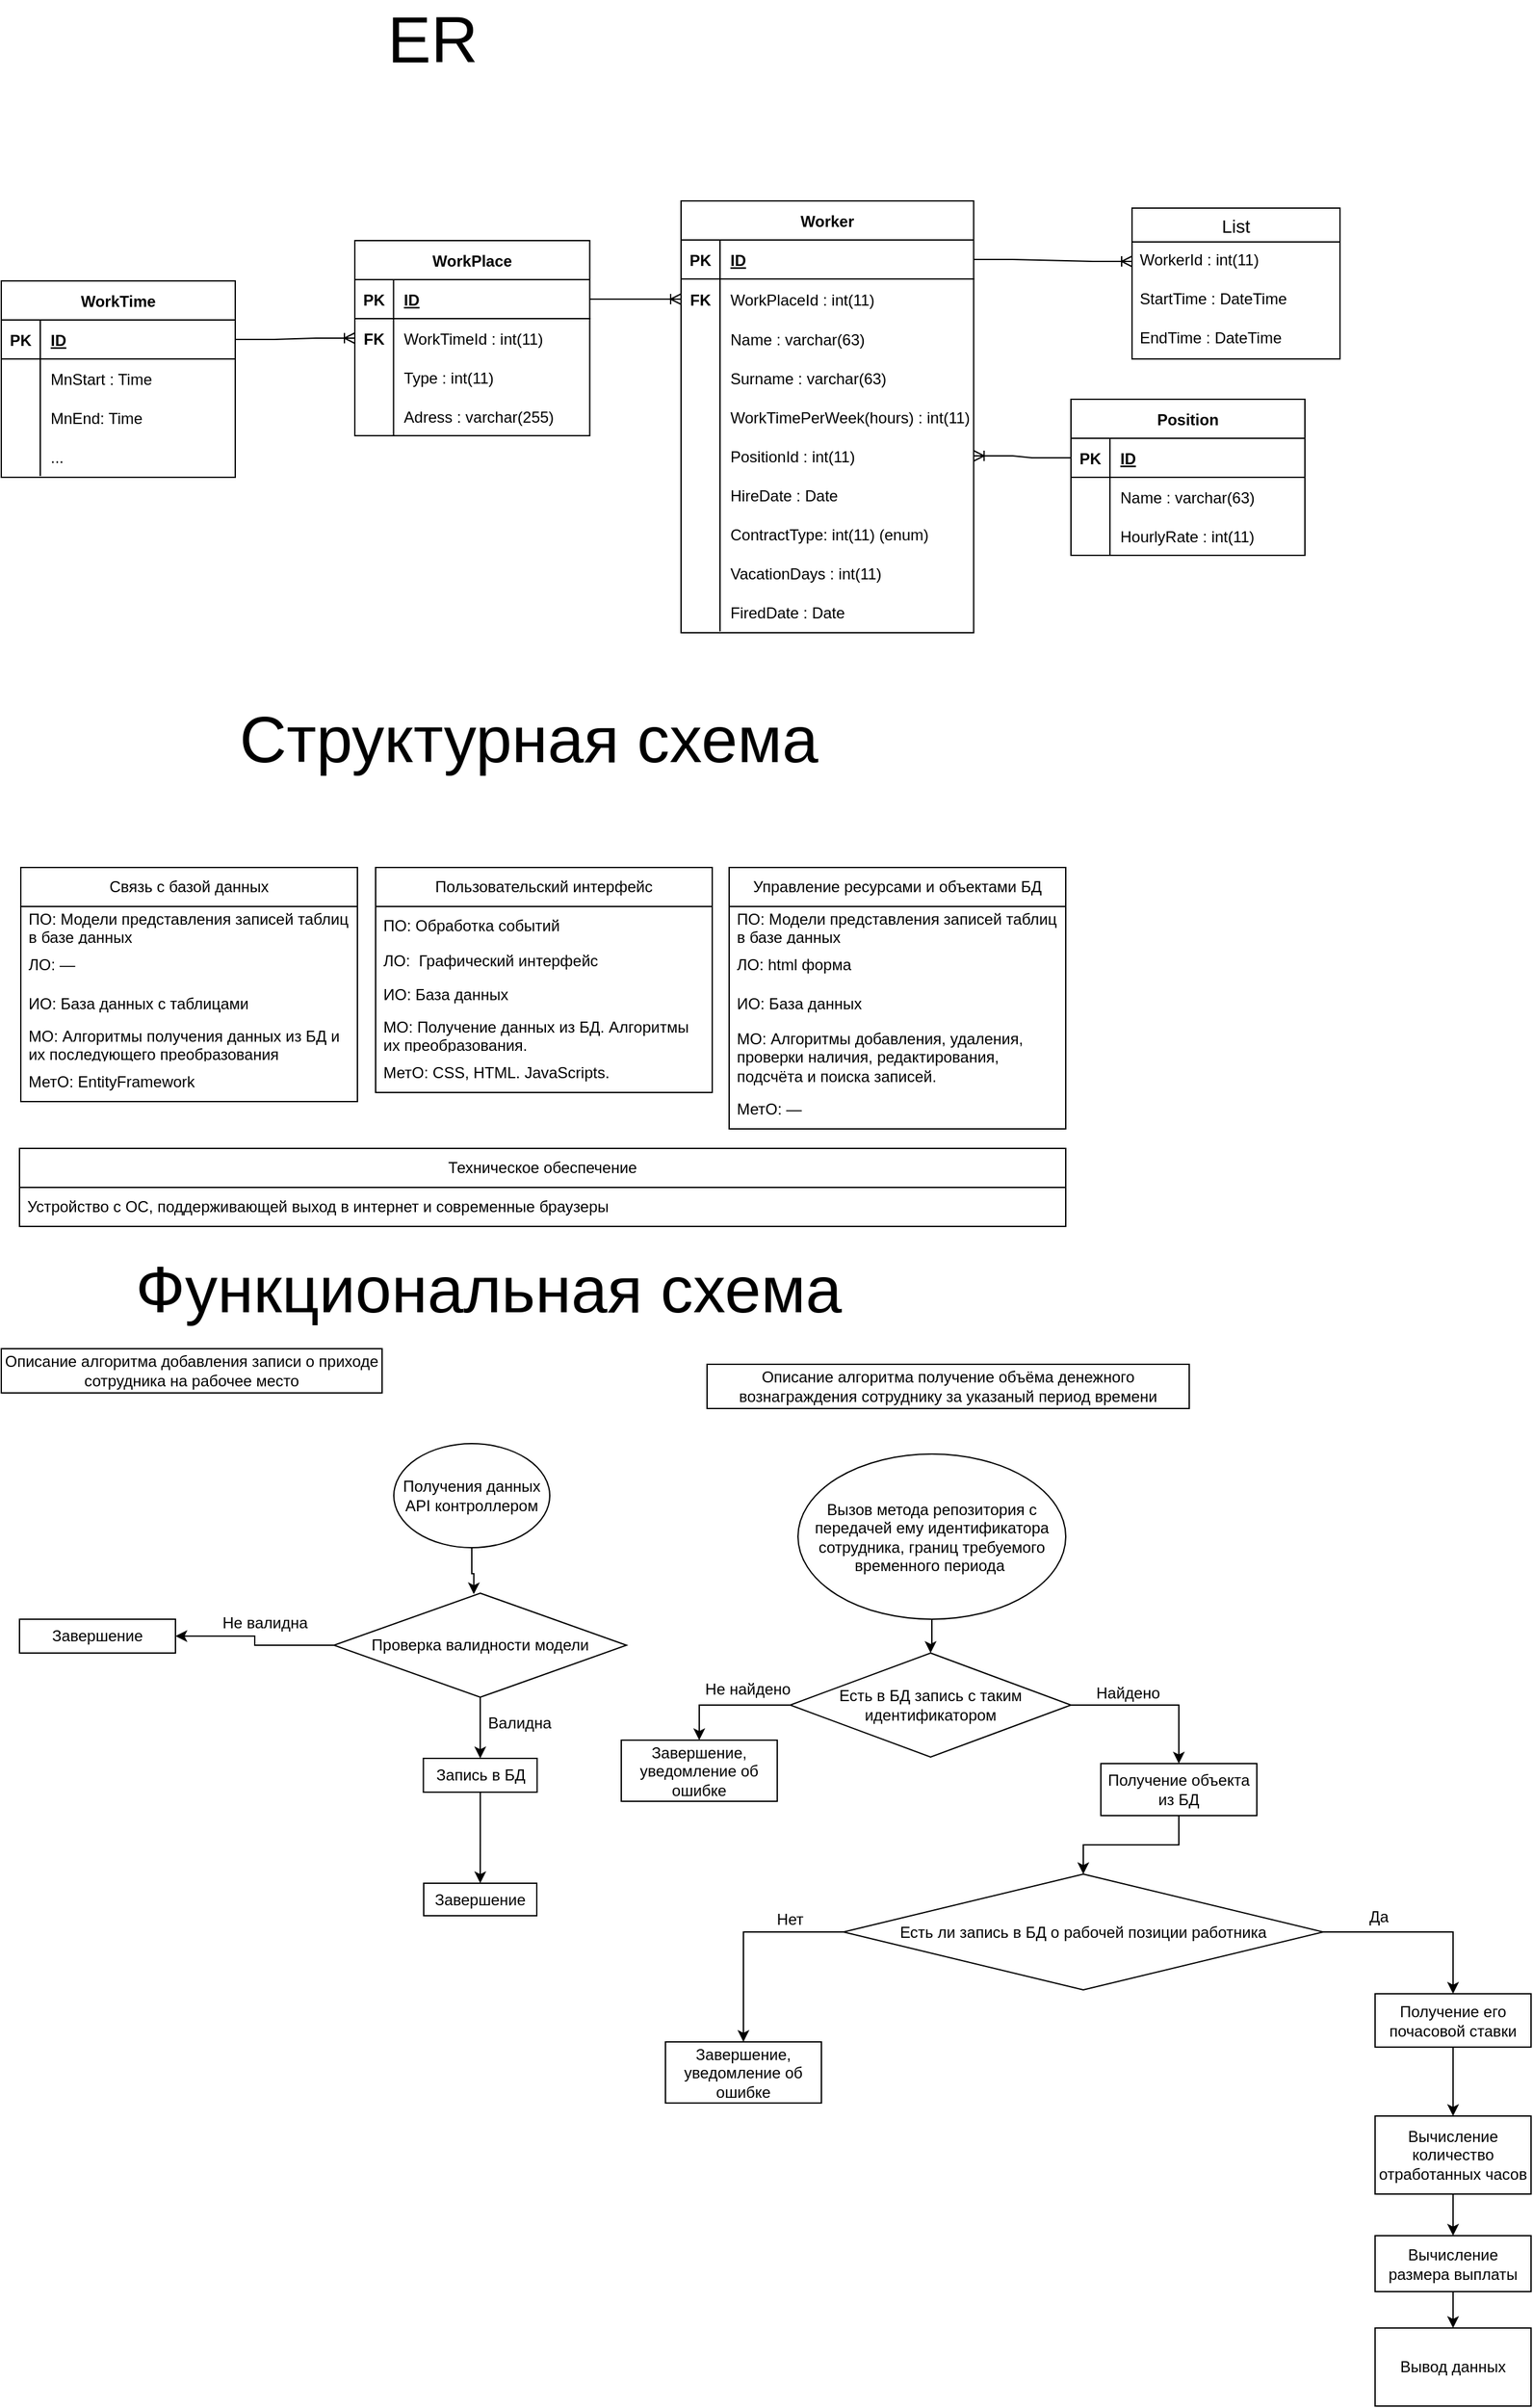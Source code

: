 <mxfile version="20.6.0" type="github">
  <diagram id="sMmAQYCs5EyKu3Fh2t2H" name="Page-1">
    <mxGraphModel dx="5209" dy="1915" grid="0" gridSize="10" guides="1" tooltips="1" connect="1" arrows="1" fold="1" page="1" pageScale="1" pageWidth="827" pageHeight="1169" math="0" shadow="0">
      <root>
        <mxCell id="0" />
        <mxCell id="1" parent="0" />
        <mxCell id="rYv1pdvPTBTZVdlMx-2p-1" value="WorkPlace" style="shape=table;startSize=30;container=1;collapsible=1;childLayout=tableLayout;fixedRows=1;rowLines=0;fontStyle=1;align=center;resizeLast=1;" parent="1" vertex="1">
          <mxGeometry x="-1333" y="242" width="180.75" height="150" as="geometry" />
        </mxCell>
        <mxCell id="rYv1pdvPTBTZVdlMx-2p-2" value="" style="shape=tableRow;horizontal=0;startSize=0;swimlaneHead=0;swimlaneBody=0;fillColor=none;collapsible=0;dropTarget=0;points=[[0,0.5],[1,0.5]];portConstraint=eastwest;top=0;left=0;right=0;bottom=1;" parent="rYv1pdvPTBTZVdlMx-2p-1" vertex="1">
          <mxGeometry y="30" width="180.75" height="30" as="geometry" />
        </mxCell>
        <mxCell id="rYv1pdvPTBTZVdlMx-2p-3" value="PK" style="shape=partialRectangle;connectable=0;fillColor=none;top=0;left=0;bottom=0;right=0;fontStyle=1;overflow=hidden;" parent="rYv1pdvPTBTZVdlMx-2p-2" vertex="1">
          <mxGeometry width="29.793" height="30" as="geometry">
            <mxRectangle width="29.793" height="30" as="alternateBounds" />
          </mxGeometry>
        </mxCell>
        <mxCell id="rYv1pdvPTBTZVdlMx-2p-4" value="ID" style="shape=partialRectangle;connectable=0;fillColor=none;top=0;left=0;bottom=0;right=0;align=left;spacingLeft=6;fontStyle=5;overflow=hidden;" parent="rYv1pdvPTBTZVdlMx-2p-2" vertex="1">
          <mxGeometry x="29.793" width="150.957" height="30" as="geometry">
            <mxRectangle width="150.957" height="30" as="alternateBounds" />
          </mxGeometry>
        </mxCell>
        <mxCell id="rYv1pdvPTBTZVdlMx-2p-8" value="" style="shape=tableRow;horizontal=0;startSize=0;swimlaneHead=0;swimlaneBody=0;fillColor=none;collapsible=0;dropTarget=0;points=[[0,0.5],[1,0.5]];portConstraint=eastwest;top=0;left=0;right=0;bottom=0;" parent="rYv1pdvPTBTZVdlMx-2p-1" vertex="1">
          <mxGeometry y="60" width="180.75" height="30" as="geometry" />
        </mxCell>
        <mxCell id="rYv1pdvPTBTZVdlMx-2p-9" value="FK" style="shape=partialRectangle;connectable=0;fillColor=none;top=0;left=0;bottom=0;right=0;editable=1;overflow=hidden;fontStyle=1" parent="rYv1pdvPTBTZVdlMx-2p-8" vertex="1">
          <mxGeometry width="29.793" height="30" as="geometry">
            <mxRectangle width="29.793" height="30" as="alternateBounds" />
          </mxGeometry>
        </mxCell>
        <mxCell id="rYv1pdvPTBTZVdlMx-2p-10" value="WorkTimeId : int(11)" style="shape=partialRectangle;connectable=0;fillColor=none;top=0;left=0;bottom=0;right=0;align=left;spacingLeft=6;overflow=hidden;" parent="rYv1pdvPTBTZVdlMx-2p-8" vertex="1">
          <mxGeometry x="29.793" width="150.957" height="30" as="geometry">
            <mxRectangle width="150.957" height="30" as="alternateBounds" />
          </mxGeometry>
        </mxCell>
        <mxCell id="rYv1pdvPTBTZVdlMx-2p-106" value="" style="shape=tableRow;horizontal=0;startSize=0;swimlaneHead=0;swimlaneBody=0;fillColor=none;collapsible=0;dropTarget=0;points=[[0,0.5],[1,0.5]];portConstraint=eastwest;top=0;left=0;right=0;bottom=0;" parent="rYv1pdvPTBTZVdlMx-2p-1" vertex="1">
          <mxGeometry y="90" width="180.75" height="30" as="geometry" />
        </mxCell>
        <mxCell id="rYv1pdvPTBTZVdlMx-2p-107" value="" style="shape=partialRectangle;connectable=0;fillColor=none;top=0;left=0;bottom=0;right=0;editable=1;overflow=hidden;" parent="rYv1pdvPTBTZVdlMx-2p-106" vertex="1">
          <mxGeometry width="29.793" height="30" as="geometry">
            <mxRectangle width="29.793" height="30" as="alternateBounds" />
          </mxGeometry>
        </mxCell>
        <mxCell id="rYv1pdvPTBTZVdlMx-2p-108" value="Type : int(11)" style="shape=partialRectangle;connectable=0;fillColor=none;top=0;left=0;bottom=0;right=0;align=left;spacingLeft=6;overflow=hidden;" parent="rYv1pdvPTBTZVdlMx-2p-106" vertex="1">
          <mxGeometry x="29.793" width="150.957" height="30" as="geometry">
            <mxRectangle width="150.957" height="30" as="alternateBounds" />
          </mxGeometry>
        </mxCell>
        <mxCell id="rYv1pdvPTBTZVdlMx-2p-129" value="" style="shape=tableRow;horizontal=0;startSize=0;swimlaneHead=0;swimlaneBody=0;fillColor=none;collapsible=0;dropTarget=0;points=[[0,0.5],[1,0.5]];portConstraint=eastwest;top=0;left=0;right=0;bottom=0;" parent="rYv1pdvPTBTZVdlMx-2p-1" vertex="1">
          <mxGeometry y="120" width="180.75" height="30" as="geometry" />
        </mxCell>
        <mxCell id="rYv1pdvPTBTZVdlMx-2p-130" value="" style="shape=partialRectangle;connectable=0;fillColor=none;top=0;left=0;bottom=0;right=0;editable=1;overflow=hidden;" parent="rYv1pdvPTBTZVdlMx-2p-129" vertex="1">
          <mxGeometry width="29.793" height="30" as="geometry">
            <mxRectangle width="29.793" height="30" as="alternateBounds" />
          </mxGeometry>
        </mxCell>
        <mxCell id="rYv1pdvPTBTZVdlMx-2p-131" value="Adress : varchar(255)" style="shape=partialRectangle;connectable=0;fillColor=none;top=0;left=0;bottom=0;right=0;align=left;spacingLeft=6;overflow=hidden;" parent="rYv1pdvPTBTZVdlMx-2p-129" vertex="1">
          <mxGeometry x="29.793" width="150.957" height="30" as="geometry">
            <mxRectangle width="150.957" height="30" as="alternateBounds" />
          </mxGeometry>
        </mxCell>
        <mxCell id="rYv1pdvPTBTZVdlMx-2p-14" value="Worker" style="shape=table;startSize=30;container=1;collapsible=1;childLayout=tableLayout;fixedRows=1;rowLines=0;fontStyle=1;align=center;resizeLast=1;" parent="1" vertex="1">
          <mxGeometry x="-1082" y="211.5" width="225.17" height="332" as="geometry">
            <mxRectangle x="-540" y="203.5" width="68" height="30" as="alternateBounds" />
          </mxGeometry>
        </mxCell>
        <mxCell id="rYv1pdvPTBTZVdlMx-2p-15" value="" style="shape=tableRow;horizontal=0;startSize=0;swimlaneHead=0;swimlaneBody=0;fillColor=none;collapsible=0;dropTarget=0;points=[[0,0.5],[1,0.5]];portConstraint=eastwest;top=0;left=0;right=0;bottom=1;" parent="rYv1pdvPTBTZVdlMx-2p-14" vertex="1">
          <mxGeometry y="30" width="225.17" height="30" as="geometry" />
        </mxCell>
        <mxCell id="rYv1pdvPTBTZVdlMx-2p-16" value="PK" style="shape=partialRectangle;connectable=0;fillColor=none;top=0;left=0;bottom=0;right=0;fontStyle=1;overflow=hidden;" parent="rYv1pdvPTBTZVdlMx-2p-15" vertex="1">
          <mxGeometry width="30.0" height="30" as="geometry">
            <mxRectangle width="30.0" height="30" as="alternateBounds" />
          </mxGeometry>
        </mxCell>
        <mxCell id="rYv1pdvPTBTZVdlMx-2p-17" value="ID" style="shape=partialRectangle;connectable=0;fillColor=none;top=0;left=0;bottom=0;right=0;align=left;spacingLeft=6;fontStyle=5;overflow=hidden;" parent="rYv1pdvPTBTZVdlMx-2p-15" vertex="1">
          <mxGeometry x="30.0" width="195.17" height="30" as="geometry">
            <mxRectangle width="195.17" height="30" as="alternateBounds" />
          </mxGeometry>
        </mxCell>
        <mxCell id="rYv1pdvPTBTZVdlMx-2p-18" value="" style="shape=tableRow;horizontal=0;startSize=0;swimlaneHead=0;swimlaneBody=0;fillColor=none;collapsible=0;dropTarget=0;points=[[0,0.5],[1,0.5]];portConstraint=eastwest;top=0;left=0;right=0;bottom=0;" parent="rYv1pdvPTBTZVdlMx-2p-14" vertex="1">
          <mxGeometry y="60" width="225.17" height="31" as="geometry" />
        </mxCell>
        <mxCell id="rYv1pdvPTBTZVdlMx-2p-19" value="FK" style="shape=partialRectangle;connectable=0;fillColor=none;top=0;left=0;bottom=0;right=0;editable=1;overflow=hidden;fontStyle=1" parent="rYv1pdvPTBTZVdlMx-2p-18" vertex="1">
          <mxGeometry width="30.0" height="31" as="geometry">
            <mxRectangle width="30.0" height="31" as="alternateBounds" />
          </mxGeometry>
        </mxCell>
        <mxCell id="rYv1pdvPTBTZVdlMx-2p-20" value="WorkPlaceId : int(11)" style="shape=partialRectangle;connectable=0;fillColor=none;top=0;left=0;bottom=0;right=0;align=left;spacingLeft=6;overflow=hidden;" parent="rYv1pdvPTBTZVdlMx-2p-18" vertex="1">
          <mxGeometry x="30.0" width="195.17" height="31" as="geometry">
            <mxRectangle width="195.17" height="31" as="alternateBounds" />
          </mxGeometry>
        </mxCell>
        <mxCell id="rYv1pdvPTBTZVdlMx-2p-21" value="" style="shape=tableRow;horizontal=0;startSize=0;swimlaneHead=0;swimlaneBody=0;fillColor=none;collapsible=0;dropTarget=0;points=[[0,0.5],[1,0.5]];portConstraint=eastwest;top=0;left=0;right=0;bottom=0;" parent="rYv1pdvPTBTZVdlMx-2p-14" vertex="1">
          <mxGeometry y="91" width="225.17" height="30" as="geometry" />
        </mxCell>
        <mxCell id="rYv1pdvPTBTZVdlMx-2p-22" value="" style="shape=partialRectangle;connectable=0;fillColor=none;top=0;left=0;bottom=0;right=0;editable=1;overflow=hidden;" parent="rYv1pdvPTBTZVdlMx-2p-21" vertex="1">
          <mxGeometry width="30.0" height="30" as="geometry">
            <mxRectangle width="30.0" height="30" as="alternateBounds" />
          </mxGeometry>
        </mxCell>
        <mxCell id="rYv1pdvPTBTZVdlMx-2p-23" value="Name : varchar(63)" style="shape=partialRectangle;connectable=0;fillColor=none;top=0;left=0;bottom=0;right=0;align=left;spacingLeft=6;overflow=hidden;" parent="rYv1pdvPTBTZVdlMx-2p-21" vertex="1">
          <mxGeometry x="30.0" width="195.17" height="30" as="geometry">
            <mxRectangle width="195.17" height="30" as="alternateBounds" />
          </mxGeometry>
        </mxCell>
        <mxCell id="rYv1pdvPTBTZVdlMx-2p-24" value="" style="shape=tableRow;horizontal=0;startSize=0;swimlaneHead=0;swimlaneBody=0;fillColor=none;collapsible=0;dropTarget=0;points=[[0,0.5],[1,0.5]];portConstraint=eastwest;top=0;left=0;right=0;bottom=0;" parent="rYv1pdvPTBTZVdlMx-2p-14" vertex="1">
          <mxGeometry y="121" width="225.17" height="30" as="geometry" />
        </mxCell>
        <mxCell id="rYv1pdvPTBTZVdlMx-2p-25" value="" style="shape=partialRectangle;connectable=0;fillColor=none;top=0;left=0;bottom=0;right=0;editable=1;overflow=hidden;" parent="rYv1pdvPTBTZVdlMx-2p-24" vertex="1">
          <mxGeometry width="30.0" height="30" as="geometry">
            <mxRectangle width="30.0" height="30" as="alternateBounds" />
          </mxGeometry>
        </mxCell>
        <mxCell id="rYv1pdvPTBTZVdlMx-2p-26" value="Surname : varchar(63)" style="shape=partialRectangle;connectable=0;fillColor=none;top=0;left=0;bottom=0;right=0;align=left;spacingLeft=6;overflow=hidden;" parent="rYv1pdvPTBTZVdlMx-2p-24" vertex="1">
          <mxGeometry x="30.0" width="195.17" height="30" as="geometry">
            <mxRectangle width="195.17" height="30" as="alternateBounds" />
          </mxGeometry>
        </mxCell>
        <mxCell id="rYv1pdvPTBTZVdlMx-2p-30" value="" style="shape=tableRow;horizontal=0;startSize=0;swimlaneHead=0;swimlaneBody=0;fillColor=none;collapsible=0;dropTarget=0;points=[[0,0.5],[1,0.5]];portConstraint=eastwest;top=0;left=0;right=0;bottom=0;" parent="rYv1pdvPTBTZVdlMx-2p-14" vertex="1">
          <mxGeometry y="151" width="225.17" height="30" as="geometry" />
        </mxCell>
        <mxCell id="rYv1pdvPTBTZVdlMx-2p-31" value="" style="shape=partialRectangle;connectable=0;fillColor=none;top=0;left=0;bottom=0;right=0;editable=1;overflow=hidden;" parent="rYv1pdvPTBTZVdlMx-2p-30" vertex="1">
          <mxGeometry width="30.0" height="30" as="geometry">
            <mxRectangle width="30.0" height="30" as="alternateBounds" />
          </mxGeometry>
        </mxCell>
        <mxCell id="rYv1pdvPTBTZVdlMx-2p-32" value="WorkTimePerWeek(hours) : int(11)" style="shape=partialRectangle;connectable=0;fillColor=none;top=0;left=0;bottom=0;right=0;align=left;spacingLeft=6;overflow=hidden;" parent="rYv1pdvPTBTZVdlMx-2p-30" vertex="1">
          <mxGeometry x="30.0" width="195.17" height="30" as="geometry">
            <mxRectangle width="195.17" height="30" as="alternateBounds" />
          </mxGeometry>
        </mxCell>
        <mxCell id="rYv1pdvPTBTZVdlMx-2p-49" value="" style="shape=tableRow;horizontal=0;startSize=0;swimlaneHead=0;swimlaneBody=0;fillColor=none;collapsible=0;dropTarget=0;points=[[0,0.5],[1,0.5]];portConstraint=eastwest;top=0;left=0;right=0;bottom=0;" parent="rYv1pdvPTBTZVdlMx-2p-14" vertex="1">
          <mxGeometry y="181" width="225.17" height="30" as="geometry" />
        </mxCell>
        <mxCell id="rYv1pdvPTBTZVdlMx-2p-50" value="" style="shape=partialRectangle;connectable=0;fillColor=none;top=0;left=0;bottom=0;right=0;editable=1;overflow=hidden;" parent="rYv1pdvPTBTZVdlMx-2p-49" vertex="1">
          <mxGeometry width="30.0" height="30" as="geometry">
            <mxRectangle width="30.0" height="30" as="alternateBounds" />
          </mxGeometry>
        </mxCell>
        <mxCell id="rYv1pdvPTBTZVdlMx-2p-51" value="PositionId : int(11)" style="shape=partialRectangle;connectable=0;fillColor=none;top=0;left=0;bottom=0;right=0;align=left;spacingLeft=6;overflow=hidden;" parent="rYv1pdvPTBTZVdlMx-2p-49" vertex="1">
          <mxGeometry x="30.0" width="195.17" height="30" as="geometry">
            <mxRectangle width="195.17" height="30" as="alternateBounds" />
          </mxGeometry>
        </mxCell>
        <mxCell id="rYv1pdvPTBTZVdlMx-2p-52" value="" style="shape=tableRow;horizontal=0;startSize=0;swimlaneHead=0;swimlaneBody=0;fillColor=none;collapsible=0;dropTarget=0;points=[[0,0.5],[1,0.5]];portConstraint=eastwest;top=0;left=0;right=0;bottom=0;" parent="rYv1pdvPTBTZVdlMx-2p-14" vertex="1">
          <mxGeometry y="211" width="225.17" height="30" as="geometry" />
        </mxCell>
        <mxCell id="rYv1pdvPTBTZVdlMx-2p-53" value="" style="shape=partialRectangle;connectable=0;fillColor=none;top=0;left=0;bottom=0;right=0;editable=1;overflow=hidden;" parent="rYv1pdvPTBTZVdlMx-2p-52" vertex="1">
          <mxGeometry width="30.0" height="30" as="geometry">
            <mxRectangle width="30.0" height="30" as="alternateBounds" />
          </mxGeometry>
        </mxCell>
        <mxCell id="rYv1pdvPTBTZVdlMx-2p-54" value="HireDate : Date" style="shape=partialRectangle;connectable=0;fillColor=none;top=0;left=0;bottom=0;right=0;align=left;spacingLeft=6;overflow=hidden;" parent="rYv1pdvPTBTZVdlMx-2p-52" vertex="1">
          <mxGeometry x="30.0" width="195.17" height="30" as="geometry">
            <mxRectangle width="195.17" height="30" as="alternateBounds" />
          </mxGeometry>
        </mxCell>
        <mxCell id="rYv1pdvPTBTZVdlMx-2p-55" value="" style="shape=tableRow;horizontal=0;startSize=0;swimlaneHead=0;swimlaneBody=0;fillColor=none;collapsible=0;dropTarget=0;points=[[0,0.5],[1,0.5]];portConstraint=eastwest;top=0;left=0;right=0;bottom=0;" parent="rYv1pdvPTBTZVdlMx-2p-14" vertex="1">
          <mxGeometry y="241" width="225.17" height="30" as="geometry" />
        </mxCell>
        <mxCell id="rYv1pdvPTBTZVdlMx-2p-56" value="" style="shape=partialRectangle;connectable=0;fillColor=none;top=0;left=0;bottom=0;right=0;editable=1;overflow=hidden;" parent="rYv1pdvPTBTZVdlMx-2p-55" vertex="1">
          <mxGeometry width="30.0" height="30" as="geometry">
            <mxRectangle width="30.0" height="30" as="alternateBounds" />
          </mxGeometry>
        </mxCell>
        <mxCell id="rYv1pdvPTBTZVdlMx-2p-57" value="ContractType: int(11) (enum)" style="shape=partialRectangle;connectable=0;fillColor=none;top=0;left=0;bottom=0;right=0;align=left;spacingLeft=6;overflow=hidden;" parent="rYv1pdvPTBTZVdlMx-2p-55" vertex="1">
          <mxGeometry x="30.0" width="195.17" height="30" as="geometry">
            <mxRectangle width="195.17" height="30" as="alternateBounds" />
          </mxGeometry>
        </mxCell>
        <mxCell id="rYv1pdvPTBTZVdlMx-2p-58" value="" style="shape=tableRow;horizontal=0;startSize=0;swimlaneHead=0;swimlaneBody=0;fillColor=none;collapsible=0;dropTarget=0;points=[[0,0.5],[1,0.5]];portConstraint=eastwest;top=0;left=0;right=0;bottom=0;" parent="rYv1pdvPTBTZVdlMx-2p-14" vertex="1">
          <mxGeometry y="271" width="225.17" height="30" as="geometry" />
        </mxCell>
        <mxCell id="rYv1pdvPTBTZVdlMx-2p-59" value="" style="shape=partialRectangle;connectable=0;fillColor=none;top=0;left=0;bottom=0;right=0;editable=1;overflow=hidden;" parent="rYv1pdvPTBTZVdlMx-2p-58" vertex="1">
          <mxGeometry width="30.0" height="30" as="geometry">
            <mxRectangle width="30.0" height="30" as="alternateBounds" />
          </mxGeometry>
        </mxCell>
        <mxCell id="rYv1pdvPTBTZVdlMx-2p-60" value="VacationDays : int(11)" style="shape=partialRectangle;connectable=0;fillColor=none;top=0;left=0;bottom=0;right=0;align=left;spacingLeft=6;overflow=hidden;" parent="rYv1pdvPTBTZVdlMx-2p-58" vertex="1">
          <mxGeometry x="30.0" width="195.17" height="30" as="geometry">
            <mxRectangle width="195.17" height="30" as="alternateBounds" />
          </mxGeometry>
        </mxCell>
        <mxCell id="c0_WBCbqgJbCGg01KjeH-1" value="" style="shape=tableRow;horizontal=0;startSize=0;swimlaneHead=0;swimlaneBody=0;fillColor=none;collapsible=0;dropTarget=0;points=[[0,0.5],[1,0.5]];portConstraint=eastwest;top=0;left=0;right=0;bottom=0;" vertex="1" parent="rYv1pdvPTBTZVdlMx-2p-14">
          <mxGeometry y="301" width="225.17" height="30" as="geometry" />
        </mxCell>
        <mxCell id="c0_WBCbqgJbCGg01KjeH-2" value="" style="shape=partialRectangle;connectable=0;fillColor=none;top=0;left=0;bottom=0;right=0;editable=1;overflow=hidden;" vertex="1" parent="c0_WBCbqgJbCGg01KjeH-1">
          <mxGeometry width="30.0" height="30" as="geometry">
            <mxRectangle width="30.0" height="30" as="alternateBounds" />
          </mxGeometry>
        </mxCell>
        <mxCell id="c0_WBCbqgJbCGg01KjeH-3" value="FiredDate : Date" style="shape=partialRectangle;connectable=0;fillColor=none;top=0;left=0;bottom=0;right=0;align=left;spacingLeft=6;overflow=hidden;" vertex="1" parent="c0_WBCbqgJbCGg01KjeH-1">
          <mxGeometry x="30.0" width="195.17" height="30" as="geometry">
            <mxRectangle width="195.17" height="30" as="alternateBounds" />
          </mxGeometry>
        </mxCell>
        <mxCell id="rYv1pdvPTBTZVdlMx-2p-27" value="" style="shape=tableRow;horizontal=0;startSize=0;swimlaneHead=0;swimlaneBody=0;fillColor=none;collapsible=0;dropTarget=0;points=[[0,0.5],[1,0.5]];portConstraint=eastwest;top=0;left=0;right=0;bottom=0;" parent="1" vertex="1">
          <mxGeometry x="-1045" y="200" width="180" height="30" as="geometry" />
        </mxCell>
        <mxCell id="rYv1pdvPTBTZVdlMx-2p-61" value="" style="edgeStyle=entityRelationEdgeStyle;fontSize=12;html=1;endArrow=ERoneToMany;rounded=0;entryX=0;entryY=0.5;entryDx=0;entryDy=0;exitX=1;exitY=0.5;exitDx=0;exitDy=0;" parent="1" source="rYv1pdvPTBTZVdlMx-2p-2" target="rYv1pdvPTBTZVdlMx-2p-18" edge="1">
          <mxGeometry width="100" height="100" relative="1" as="geometry">
            <mxPoint x="-1154" y="96" as="sourcePoint" />
            <mxPoint x="-1054" y="-4" as="targetPoint" />
          </mxGeometry>
        </mxCell>
        <mxCell id="rYv1pdvPTBTZVdlMx-2p-62" value="Position" style="shape=table;startSize=30;container=1;collapsible=1;childLayout=tableLayout;fixedRows=1;rowLines=0;fontStyle=1;align=center;resizeLast=1;" parent="1" vertex="1">
          <mxGeometry x="-782" y="364" width="180" height="120" as="geometry" />
        </mxCell>
        <mxCell id="rYv1pdvPTBTZVdlMx-2p-63" value="" style="shape=tableRow;horizontal=0;startSize=0;swimlaneHead=0;swimlaneBody=0;fillColor=none;collapsible=0;dropTarget=0;points=[[0,0.5],[1,0.5]];portConstraint=eastwest;top=0;left=0;right=0;bottom=1;" parent="rYv1pdvPTBTZVdlMx-2p-62" vertex="1">
          <mxGeometry y="30" width="180" height="30" as="geometry" />
        </mxCell>
        <mxCell id="rYv1pdvPTBTZVdlMx-2p-64" value="PK" style="shape=partialRectangle;connectable=0;fillColor=none;top=0;left=0;bottom=0;right=0;fontStyle=1;overflow=hidden;" parent="rYv1pdvPTBTZVdlMx-2p-63" vertex="1">
          <mxGeometry width="30" height="30" as="geometry">
            <mxRectangle width="30" height="30" as="alternateBounds" />
          </mxGeometry>
        </mxCell>
        <mxCell id="rYv1pdvPTBTZVdlMx-2p-65" value="ID" style="shape=partialRectangle;connectable=0;fillColor=none;top=0;left=0;bottom=0;right=0;align=left;spacingLeft=6;fontStyle=5;overflow=hidden;" parent="rYv1pdvPTBTZVdlMx-2p-63" vertex="1">
          <mxGeometry x="30" width="150" height="30" as="geometry">
            <mxRectangle width="150" height="30" as="alternateBounds" />
          </mxGeometry>
        </mxCell>
        <mxCell id="rYv1pdvPTBTZVdlMx-2p-66" value="" style="shape=tableRow;horizontal=0;startSize=0;swimlaneHead=0;swimlaneBody=0;fillColor=none;collapsible=0;dropTarget=0;points=[[0,0.5],[1,0.5]];portConstraint=eastwest;top=0;left=0;right=0;bottom=0;" parent="rYv1pdvPTBTZVdlMx-2p-62" vertex="1">
          <mxGeometry y="60" width="180" height="30" as="geometry" />
        </mxCell>
        <mxCell id="rYv1pdvPTBTZVdlMx-2p-67" value="" style="shape=partialRectangle;connectable=0;fillColor=none;top=0;left=0;bottom=0;right=0;editable=1;overflow=hidden;" parent="rYv1pdvPTBTZVdlMx-2p-66" vertex="1">
          <mxGeometry width="30" height="30" as="geometry">
            <mxRectangle width="30" height="30" as="alternateBounds" />
          </mxGeometry>
        </mxCell>
        <mxCell id="rYv1pdvPTBTZVdlMx-2p-68" value="Name : varchar(63)" style="shape=partialRectangle;connectable=0;fillColor=none;top=0;left=0;bottom=0;right=0;align=left;spacingLeft=6;overflow=hidden;" parent="rYv1pdvPTBTZVdlMx-2p-66" vertex="1">
          <mxGeometry x="30" width="150" height="30" as="geometry">
            <mxRectangle width="150" height="30" as="alternateBounds" />
          </mxGeometry>
        </mxCell>
        <mxCell id="rYv1pdvPTBTZVdlMx-2p-69" value="" style="shape=tableRow;horizontal=0;startSize=0;swimlaneHead=0;swimlaneBody=0;fillColor=none;collapsible=0;dropTarget=0;points=[[0,0.5],[1,0.5]];portConstraint=eastwest;top=0;left=0;right=0;bottom=0;" parent="rYv1pdvPTBTZVdlMx-2p-62" vertex="1">
          <mxGeometry y="90" width="180" height="30" as="geometry" />
        </mxCell>
        <mxCell id="rYv1pdvPTBTZVdlMx-2p-70" value="" style="shape=partialRectangle;connectable=0;fillColor=none;top=0;left=0;bottom=0;right=0;editable=1;overflow=hidden;" parent="rYv1pdvPTBTZVdlMx-2p-69" vertex="1">
          <mxGeometry width="30" height="30" as="geometry">
            <mxRectangle width="30" height="30" as="alternateBounds" />
          </mxGeometry>
        </mxCell>
        <mxCell id="rYv1pdvPTBTZVdlMx-2p-71" value="HourlyRate : int(11)" style="shape=partialRectangle;connectable=0;fillColor=none;top=0;left=0;bottom=0;right=0;align=left;spacingLeft=6;overflow=hidden;" parent="rYv1pdvPTBTZVdlMx-2p-69" vertex="1">
          <mxGeometry x="30" width="150" height="30" as="geometry">
            <mxRectangle width="150" height="30" as="alternateBounds" />
          </mxGeometry>
        </mxCell>
        <mxCell id="rYv1pdvPTBTZVdlMx-2p-75" value="" style="edgeStyle=entityRelationEdgeStyle;fontSize=12;html=1;endArrow=ERoneToMany;rounded=0;entryX=1;entryY=0.5;entryDx=0;entryDy=0;exitX=0;exitY=0.5;exitDx=0;exitDy=0;" parent="1" source="rYv1pdvPTBTZVdlMx-2p-63" target="rYv1pdvPTBTZVdlMx-2p-49" edge="1">
          <mxGeometry width="100" height="100" relative="1" as="geometry">
            <mxPoint x="-787" y="230" as="sourcePoint" />
            <mxPoint x="-687" y="130" as="targetPoint" />
          </mxGeometry>
        </mxCell>
        <mxCell id="rYv1pdvPTBTZVdlMx-2p-89" value="" style="edgeStyle=entityRelationEdgeStyle;fontSize=12;html=1;endArrow=ERoneToMany;rounded=0;exitX=1;exitY=0.5;exitDx=0;exitDy=0;entryX=0;entryY=0.5;entryDx=0;entryDy=0;strokeWidth=1;" parent="1" source="rYv1pdvPTBTZVdlMx-2p-15" target="rYv1pdvPTBTZVdlMx-2p-209" edge="1">
          <mxGeometry width="100" height="100" relative="1" as="geometry">
            <mxPoint x="-907" y="521" as="sourcePoint" />
            <mxPoint x="-807" y="421" as="targetPoint" />
          </mxGeometry>
        </mxCell>
        <mxCell id="rYv1pdvPTBTZVdlMx-2p-208" value="List" style="swimlane;fontStyle=0;childLayout=stackLayout;horizontal=1;startSize=26;horizontalStack=0;resizeParent=1;resizeParentMax=0;resizeLast=0;collapsible=1;marginBottom=0;align=center;fontSize=14;" parent="1" vertex="1">
          <mxGeometry x="-735" y="217" width="160" height="116" as="geometry" />
        </mxCell>
        <mxCell id="rYv1pdvPTBTZVdlMx-2p-209" value="WorkerId : int(11)" style="text;strokeColor=none;fillColor=none;spacingLeft=4;spacingRight=4;overflow=hidden;rotatable=0;points=[[0,0.5],[1,0.5]];portConstraint=eastwest;fontSize=12;" parent="rYv1pdvPTBTZVdlMx-2p-208" vertex="1">
          <mxGeometry y="26" width="160" height="30" as="geometry" />
        </mxCell>
        <mxCell id="rYv1pdvPTBTZVdlMx-2p-210" value="StartTime : DateTime" style="text;strokeColor=none;fillColor=none;spacingLeft=4;spacingRight=4;overflow=hidden;rotatable=0;points=[[0,0.5],[1,0.5]];portConstraint=eastwest;fontSize=12;" parent="rYv1pdvPTBTZVdlMx-2p-208" vertex="1">
          <mxGeometry y="56" width="160" height="30" as="geometry" />
        </mxCell>
        <mxCell id="rYv1pdvPTBTZVdlMx-2p-211" value="EndTime : DateTime" style="text;strokeColor=none;fillColor=none;spacingLeft=4;spacingRight=4;overflow=hidden;rotatable=0;points=[[0,0.5],[1,0.5]];portConstraint=eastwest;fontSize=12;" parent="rYv1pdvPTBTZVdlMx-2p-208" vertex="1">
          <mxGeometry y="86" width="160" height="30" as="geometry" />
        </mxCell>
        <mxCell id="rYv1pdvPTBTZVdlMx-2p-228" value="WorkTime" style="shape=table;startSize=30;container=1;collapsible=1;childLayout=tableLayout;fixedRows=1;rowLines=0;fontStyle=1;align=center;resizeLast=1;strokeColor=#000000;" parent="1" vertex="1">
          <mxGeometry x="-1605" y="273" width="180" height="151" as="geometry" />
        </mxCell>
        <mxCell id="rYv1pdvPTBTZVdlMx-2p-229" value="" style="shape=tableRow;horizontal=0;startSize=0;swimlaneHead=0;swimlaneBody=0;fillColor=none;collapsible=0;dropTarget=0;points=[[0,0.5],[1,0.5]];portConstraint=eastwest;top=0;left=0;right=0;bottom=1;strokeColor=#000000;" parent="rYv1pdvPTBTZVdlMx-2p-228" vertex="1">
          <mxGeometry y="30" width="180" height="30" as="geometry" />
        </mxCell>
        <mxCell id="rYv1pdvPTBTZVdlMx-2p-230" value="PK" style="shape=partialRectangle;connectable=0;fillColor=none;top=0;left=0;bottom=0;right=0;fontStyle=1;overflow=hidden;strokeColor=#000000;" parent="rYv1pdvPTBTZVdlMx-2p-229" vertex="1">
          <mxGeometry width="30" height="30" as="geometry">
            <mxRectangle width="30" height="30" as="alternateBounds" />
          </mxGeometry>
        </mxCell>
        <mxCell id="rYv1pdvPTBTZVdlMx-2p-231" value="ID" style="shape=partialRectangle;connectable=0;fillColor=none;top=0;left=0;bottom=0;right=0;align=left;spacingLeft=6;fontStyle=5;overflow=hidden;strokeColor=#000000;" parent="rYv1pdvPTBTZVdlMx-2p-229" vertex="1">
          <mxGeometry x="30" width="150" height="30" as="geometry">
            <mxRectangle width="150" height="30" as="alternateBounds" />
          </mxGeometry>
        </mxCell>
        <mxCell id="rYv1pdvPTBTZVdlMx-2p-232" value="" style="shape=tableRow;horizontal=0;startSize=0;swimlaneHead=0;swimlaneBody=0;fillColor=none;collapsible=0;dropTarget=0;points=[[0,0.5],[1,0.5]];portConstraint=eastwest;top=0;left=0;right=0;bottom=0;strokeColor=#000000;" parent="rYv1pdvPTBTZVdlMx-2p-228" vertex="1">
          <mxGeometry y="60" width="180" height="30" as="geometry" />
        </mxCell>
        <mxCell id="rYv1pdvPTBTZVdlMx-2p-233" value="" style="shape=partialRectangle;connectable=0;fillColor=none;top=0;left=0;bottom=0;right=0;editable=1;overflow=hidden;strokeColor=#000000;" parent="rYv1pdvPTBTZVdlMx-2p-232" vertex="1">
          <mxGeometry width="30" height="30" as="geometry">
            <mxRectangle width="30" height="30" as="alternateBounds" />
          </mxGeometry>
        </mxCell>
        <mxCell id="rYv1pdvPTBTZVdlMx-2p-234" value="MnStart : Time" style="shape=partialRectangle;connectable=0;fillColor=none;top=0;left=0;bottom=0;right=0;align=left;spacingLeft=6;overflow=hidden;strokeColor=#000000;" parent="rYv1pdvPTBTZVdlMx-2p-232" vertex="1">
          <mxGeometry x="30" width="150" height="30" as="geometry">
            <mxRectangle width="150" height="30" as="alternateBounds" />
          </mxGeometry>
        </mxCell>
        <mxCell id="rYv1pdvPTBTZVdlMx-2p-235" value="" style="shape=tableRow;horizontal=0;startSize=0;swimlaneHead=0;swimlaneBody=0;fillColor=none;collapsible=0;dropTarget=0;points=[[0,0.5],[1,0.5]];portConstraint=eastwest;top=0;left=0;right=0;bottom=0;strokeColor=#000000;" parent="rYv1pdvPTBTZVdlMx-2p-228" vertex="1">
          <mxGeometry y="90" width="180" height="30" as="geometry" />
        </mxCell>
        <mxCell id="rYv1pdvPTBTZVdlMx-2p-236" value="" style="shape=partialRectangle;connectable=0;fillColor=none;top=0;left=0;bottom=0;right=0;editable=1;overflow=hidden;strokeColor=#000000;" parent="rYv1pdvPTBTZVdlMx-2p-235" vertex="1">
          <mxGeometry width="30" height="30" as="geometry">
            <mxRectangle width="30" height="30" as="alternateBounds" />
          </mxGeometry>
        </mxCell>
        <mxCell id="rYv1pdvPTBTZVdlMx-2p-237" value="MnEnd: Time" style="shape=partialRectangle;connectable=0;fillColor=none;top=0;left=0;bottom=0;right=0;align=left;spacingLeft=6;overflow=hidden;strokeColor=#000000;" parent="rYv1pdvPTBTZVdlMx-2p-235" vertex="1">
          <mxGeometry x="30" width="150" height="30" as="geometry">
            <mxRectangle width="150" height="30" as="alternateBounds" />
          </mxGeometry>
        </mxCell>
        <mxCell id="rYv1pdvPTBTZVdlMx-2p-238" value="" style="shape=tableRow;horizontal=0;startSize=0;swimlaneHead=0;swimlaneBody=0;fillColor=none;collapsible=0;dropTarget=0;points=[[0,0.5],[1,0.5]];portConstraint=eastwest;top=0;left=0;right=0;bottom=0;strokeColor=#000000;" parent="rYv1pdvPTBTZVdlMx-2p-228" vertex="1">
          <mxGeometry y="120" width="180" height="30" as="geometry" />
        </mxCell>
        <mxCell id="rYv1pdvPTBTZVdlMx-2p-239" value="" style="shape=partialRectangle;connectable=0;fillColor=none;top=0;left=0;bottom=0;right=0;editable=1;overflow=hidden;strokeColor=#000000;" parent="rYv1pdvPTBTZVdlMx-2p-238" vertex="1">
          <mxGeometry width="30" height="30" as="geometry">
            <mxRectangle width="30" height="30" as="alternateBounds" />
          </mxGeometry>
        </mxCell>
        <mxCell id="rYv1pdvPTBTZVdlMx-2p-240" value="..." style="shape=partialRectangle;connectable=0;fillColor=none;top=0;left=0;bottom=0;right=0;align=left;spacingLeft=6;overflow=hidden;strokeColor=#000000;" parent="rYv1pdvPTBTZVdlMx-2p-238" vertex="1">
          <mxGeometry x="30" width="150" height="30" as="geometry">
            <mxRectangle width="150" height="30" as="alternateBounds" />
          </mxGeometry>
        </mxCell>
        <mxCell id="rYv1pdvPTBTZVdlMx-2p-241" value="" style="edgeStyle=entityRelationEdgeStyle;fontSize=12;html=1;endArrow=ERoneToMany;rounded=0;entryX=0;entryY=0.5;entryDx=0;entryDy=0;exitX=1;exitY=0.5;exitDx=0;exitDy=0;" parent="1" source="rYv1pdvPTBTZVdlMx-2p-229" target="rYv1pdvPTBTZVdlMx-2p-8" edge="1">
          <mxGeometry width="100" height="100" relative="1" as="geometry">
            <mxPoint x="-1224" y="320" as="sourcePoint" />
            <mxPoint x="-1150" y="544" as="targetPoint" />
          </mxGeometry>
        </mxCell>
        <mxCell id="c0_WBCbqgJbCGg01KjeH-4" value="&lt;font style=&quot;font-size: 50px;&quot;&gt;ER&lt;/font&gt;" style="text;html=1;strokeColor=none;fillColor=none;align=center;verticalAlign=middle;whiteSpace=wrap;rounded=0;" vertex="1" parent="1">
          <mxGeometry x="-1303" y="72" width="60" height="30" as="geometry" />
        </mxCell>
        <mxCell id="c0_WBCbqgJbCGg01KjeH-5" value="Структурная схема" style="text;html=1;strokeColor=none;fillColor=none;align=center;verticalAlign=middle;whiteSpace=wrap;rounded=0;fontSize=50;" vertex="1" parent="1">
          <mxGeometry x="-1462" y="610" width="526" height="30" as="geometry" />
        </mxCell>
        <mxCell id="c0_WBCbqgJbCGg01KjeH-6" value="Связь с базой данных" style="swimlane;fontStyle=0;childLayout=stackLayout;horizontal=1;startSize=30;horizontalStack=0;resizeParent=1;resizeParentMax=0;resizeLast=0;collapsible=1;marginBottom=0;whiteSpace=wrap;html=1;fontSize=12;" vertex="1" parent="1">
          <mxGeometry x="-1590" y="724" width="259" height="180" as="geometry" />
        </mxCell>
        <mxCell id="c0_WBCbqgJbCGg01KjeH-8" value="ПО: Модели представления записей таблиц в базе данных" style="text;strokeColor=none;fillColor=none;align=left;verticalAlign=middle;spacingLeft=4;spacingRight=4;overflow=hidden;points=[[0,0.5],[1,0.5]];portConstraint=eastwest;rotatable=0;whiteSpace=wrap;html=1;fontSize=12;" vertex="1" parent="c0_WBCbqgJbCGg01KjeH-6">
          <mxGeometry y="30" width="259" height="30" as="geometry" />
        </mxCell>
        <mxCell id="c0_WBCbqgJbCGg01KjeH-10" value="ЛО: —" style="text;strokeColor=none;fillColor=none;align=left;verticalAlign=middle;spacingLeft=4;spacingRight=4;overflow=hidden;points=[[0,0.5],[1,0.5]];portConstraint=eastwest;rotatable=0;whiteSpace=wrap;html=1;fontSize=12;" vertex="1" parent="c0_WBCbqgJbCGg01KjeH-6">
          <mxGeometry y="60" width="259" height="30" as="geometry" />
        </mxCell>
        <mxCell id="c0_WBCbqgJbCGg01KjeH-11" value="ИО: База данных с таблицами" style="text;strokeColor=none;fillColor=none;align=left;verticalAlign=middle;spacingLeft=4;spacingRight=4;overflow=hidden;points=[[0,0.5],[1,0.5]];portConstraint=eastwest;rotatable=0;whiteSpace=wrap;html=1;fontSize=12;" vertex="1" parent="c0_WBCbqgJbCGg01KjeH-6">
          <mxGeometry y="90" width="259" height="30" as="geometry" />
        </mxCell>
        <mxCell id="c0_WBCbqgJbCGg01KjeH-12" value="МО: Алгоритмы получения данных из БД и их последующего преобразования" style="text;strokeColor=none;fillColor=none;align=left;verticalAlign=middle;spacingLeft=4;spacingRight=4;overflow=hidden;points=[[0,0.5],[1,0.5]];portConstraint=eastwest;rotatable=0;whiteSpace=wrap;html=1;fontSize=12;" vertex="1" parent="c0_WBCbqgJbCGg01KjeH-6">
          <mxGeometry y="120" width="259" height="30" as="geometry" />
        </mxCell>
        <mxCell id="c0_WBCbqgJbCGg01KjeH-13" value="МетО: EntityFramework" style="text;strokeColor=none;fillColor=none;align=left;verticalAlign=middle;spacingLeft=4;spacingRight=4;overflow=hidden;points=[[0,0.5],[1,0.5]];portConstraint=eastwest;rotatable=0;whiteSpace=wrap;html=1;fontSize=12;" vertex="1" parent="c0_WBCbqgJbCGg01KjeH-6">
          <mxGeometry y="150" width="259" height="30" as="geometry" />
        </mxCell>
        <mxCell id="c0_WBCbqgJbCGg01KjeH-15" value="Пользовательский интерфейс" style="swimlane;fontStyle=0;childLayout=stackLayout;horizontal=1;startSize=30;horizontalStack=0;resizeParent=1;resizeParentMax=0;resizeLast=0;collapsible=1;marginBottom=0;whiteSpace=wrap;html=1;fontSize=12;" vertex="1" parent="1">
          <mxGeometry x="-1317" y="724" width="259" height="173" as="geometry" />
        </mxCell>
        <mxCell id="c0_WBCbqgJbCGg01KjeH-16" value="ПО: Обработка событий" style="text;strokeColor=none;fillColor=none;align=left;verticalAlign=middle;spacingLeft=4;spacingRight=4;overflow=hidden;points=[[0,0.5],[1,0.5]];portConstraint=eastwest;rotatable=0;whiteSpace=wrap;html=1;fontSize=12;" vertex="1" parent="c0_WBCbqgJbCGg01KjeH-15">
          <mxGeometry y="30" width="259" height="30" as="geometry" />
        </mxCell>
        <mxCell id="c0_WBCbqgJbCGg01KjeH-17" value="ЛО:&amp;nbsp; Графический интерфейс" style="text;strokeColor=none;fillColor=none;align=left;verticalAlign=middle;spacingLeft=4;spacingRight=4;overflow=hidden;points=[[0,0.5],[1,0.5]];portConstraint=eastwest;rotatable=0;whiteSpace=wrap;html=1;fontSize=12;" vertex="1" parent="c0_WBCbqgJbCGg01KjeH-15">
          <mxGeometry y="60" width="259" height="23" as="geometry" />
        </mxCell>
        <mxCell id="c0_WBCbqgJbCGg01KjeH-18" value="ИО: База данных" style="text;strokeColor=none;fillColor=none;align=left;verticalAlign=middle;spacingLeft=4;spacingRight=4;overflow=hidden;points=[[0,0.5],[1,0.5]];portConstraint=eastwest;rotatable=0;whiteSpace=wrap;html=1;fontSize=12;" vertex="1" parent="c0_WBCbqgJbCGg01KjeH-15">
          <mxGeometry y="83" width="259" height="30" as="geometry" />
        </mxCell>
        <mxCell id="c0_WBCbqgJbCGg01KjeH-19" value="МО: Получение данных из БД. Алгоритмы их преобразования." style="text;strokeColor=none;fillColor=none;align=left;verticalAlign=middle;spacingLeft=4;spacingRight=4;overflow=hidden;points=[[0,0.5],[1,0.5]];portConstraint=eastwest;rotatable=0;whiteSpace=wrap;html=1;fontSize=12;" vertex="1" parent="c0_WBCbqgJbCGg01KjeH-15">
          <mxGeometry y="113" width="259" height="30" as="geometry" />
        </mxCell>
        <mxCell id="c0_WBCbqgJbCGg01KjeH-20" value="МетО: СSS, HTML. JavaScripts." style="text;strokeColor=none;fillColor=none;align=left;verticalAlign=middle;spacingLeft=4;spacingRight=4;overflow=hidden;points=[[0,0.5],[1,0.5]];portConstraint=eastwest;rotatable=0;whiteSpace=wrap;html=1;fontSize=12;" vertex="1" parent="c0_WBCbqgJbCGg01KjeH-15">
          <mxGeometry y="143" width="259" height="30" as="geometry" />
        </mxCell>
        <mxCell id="c0_WBCbqgJbCGg01KjeH-21" value="Управление ресурсами и объектами БД" style="swimlane;fontStyle=0;childLayout=stackLayout;horizontal=1;startSize=30;horizontalStack=0;resizeParent=1;resizeParentMax=0;resizeLast=0;collapsible=1;marginBottom=0;whiteSpace=wrap;html=1;fontSize=12;" vertex="1" parent="1">
          <mxGeometry x="-1045" y="724" width="259" height="201" as="geometry" />
        </mxCell>
        <mxCell id="c0_WBCbqgJbCGg01KjeH-22" value="ПО: Модели представления записей таблиц в базе данных" style="text;strokeColor=none;fillColor=none;align=left;verticalAlign=middle;spacingLeft=4;spacingRight=4;overflow=hidden;points=[[0,0.5],[1,0.5]];portConstraint=eastwest;rotatable=0;whiteSpace=wrap;html=1;fontSize=12;" vertex="1" parent="c0_WBCbqgJbCGg01KjeH-21">
          <mxGeometry y="30" width="259" height="30" as="geometry" />
        </mxCell>
        <mxCell id="c0_WBCbqgJbCGg01KjeH-23" value="ЛО: html форма&amp;nbsp;" style="text;strokeColor=none;fillColor=none;align=left;verticalAlign=middle;spacingLeft=4;spacingRight=4;overflow=hidden;points=[[0,0.5],[1,0.5]];portConstraint=eastwest;rotatable=0;whiteSpace=wrap;html=1;fontSize=12;" vertex="1" parent="c0_WBCbqgJbCGg01KjeH-21">
          <mxGeometry y="60" width="259" height="30" as="geometry" />
        </mxCell>
        <mxCell id="c0_WBCbqgJbCGg01KjeH-24" value="ИО: База данных" style="text;strokeColor=none;fillColor=none;align=left;verticalAlign=middle;spacingLeft=4;spacingRight=4;overflow=hidden;points=[[0,0.5],[1,0.5]];portConstraint=eastwest;rotatable=0;whiteSpace=wrap;html=1;fontSize=12;" vertex="1" parent="c0_WBCbqgJbCGg01KjeH-21">
          <mxGeometry y="90" width="259" height="30" as="geometry" />
        </mxCell>
        <mxCell id="c0_WBCbqgJbCGg01KjeH-25" value="МО: Алгоритмы добавления, удаления, проверки наличия, редактирования, подсчёта и поиска записей." style="text;strokeColor=none;fillColor=none;align=left;verticalAlign=middle;spacingLeft=4;spacingRight=4;overflow=hidden;points=[[0,0.5],[1,0.5]];portConstraint=eastwest;rotatable=0;whiteSpace=wrap;html=1;fontSize=12;" vertex="1" parent="c0_WBCbqgJbCGg01KjeH-21">
          <mxGeometry y="120" width="259" height="51" as="geometry" />
        </mxCell>
        <mxCell id="c0_WBCbqgJbCGg01KjeH-26" value="МетО: —" style="text;strokeColor=none;fillColor=none;align=left;verticalAlign=middle;spacingLeft=4;spacingRight=4;overflow=hidden;points=[[0,0.5],[1,0.5]];portConstraint=eastwest;rotatable=0;whiteSpace=wrap;html=1;fontSize=12;" vertex="1" parent="c0_WBCbqgJbCGg01KjeH-21">
          <mxGeometry y="171" width="259" height="30" as="geometry" />
        </mxCell>
        <mxCell id="c0_WBCbqgJbCGg01KjeH-27" value="Техническое обеспечение" style="swimlane;fontStyle=0;childLayout=stackLayout;horizontal=1;startSize=30;horizontalStack=0;resizeParent=1;resizeParentMax=0;resizeLast=0;collapsible=1;marginBottom=0;whiteSpace=wrap;html=1;fontSize=12;" vertex="1" parent="1">
          <mxGeometry x="-1591" y="940" width="805" height="60" as="geometry" />
        </mxCell>
        <mxCell id="c0_WBCbqgJbCGg01KjeH-28" value="Устройство с ОС, поддерживающей выход в интернет и современные браузеры" style="text;strokeColor=none;fillColor=none;align=left;verticalAlign=middle;spacingLeft=4;spacingRight=4;overflow=hidden;points=[[0,0.5],[1,0.5]];portConstraint=eastwest;rotatable=0;whiteSpace=wrap;html=1;fontSize=12;" vertex="1" parent="c0_WBCbqgJbCGg01KjeH-27">
          <mxGeometry y="30" width="805" height="30" as="geometry" />
        </mxCell>
        <mxCell id="c0_WBCbqgJbCGg01KjeH-31" value="Функциональная схема" style="text;html=1;strokeColor=none;fillColor=none;align=center;verticalAlign=middle;whiteSpace=wrap;rounded=0;fontSize=50;" vertex="1" parent="1">
          <mxGeometry x="-1552" y="1033" width="644" height="30" as="geometry" />
        </mxCell>
        <mxCell id="c0_WBCbqgJbCGg01KjeH-32" value="Описание алгоритма добавления записи о приходе сотрудника на рабочее место" style="rounded=0;whiteSpace=wrap;html=1;fontSize=12;" vertex="1" parent="1">
          <mxGeometry x="-1605" y="1094" width="293" height="34" as="geometry" />
        </mxCell>
        <mxCell id="c0_WBCbqgJbCGg01KjeH-37" style="edgeStyle=orthogonalEdgeStyle;rounded=0;orthogonalLoop=1;jettySize=auto;html=1;entryX=0.478;entryY=0.01;entryDx=0;entryDy=0;entryPerimeter=0;fontSize=12;" edge="1" parent="1" source="c0_WBCbqgJbCGg01KjeH-33" target="c0_WBCbqgJbCGg01KjeH-34">
          <mxGeometry relative="1" as="geometry" />
        </mxCell>
        <mxCell id="c0_WBCbqgJbCGg01KjeH-33" value="Получения данных API контроллером" style="ellipse;whiteSpace=wrap;html=1;fontSize=12;" vertex="1" parent="1">
          <mxGeometry x="-1303" y="1167" width="120" height="80" as="geometry" />
        </mxCell>
        <mxCell id="c0_WBCbqgJbCGg01KjeH-36" style="edgeStyle=orthogonalEdgeStyle;rounded=0;orthogonalLoop=1;jettySize=auto;html=1;fontSize=12;" edge="1" parent="1" source="c0_WBCbqgJbCGg01KjeH-34" target="c0_WBCbqgJbCGg01KjeH-35">
          <mxGeometry relative="1" as="geometry" />
        </mxCell>
        <mxCell id="c0_WBCbqgJbCGg01KjeH-40" style="edgeStyle=orthogonalEdgeStyle;rounded=0;orthogonalLoop=1;jettySize=auto;html=1;entryX=0.5;entryY=0;entryDx=0;entryDy=0;fontSize=12;" edge="1" parent="1" source="c0_WBCbqgJbCGg01KjeH-34" target="c0_WBCbqgJbCGg01KjeH-39">
          <mxGeometry relative="1" as="geometry" />
        </mxCell>
        <mxCell id="c0_WBCbqgJbCGg01KjeH-34" value="Проверка валидности модели" style="rhombus;whiteSpace=wrap;html=1;fontSize=12;" vertex="1" parent="1">
          <mxGeometry x="-1349" y="1282" width="225" height="80" as="geometry" />
        </mxCell>
        <mxCell id="c0_WBCbqgJbCGg01KjeH-35" value="Завершение" style="rounded=0;whiteSpace=wrap;html=1;fontSize=12;" vertex="1" parent="1">
          <mxGeometry x="-1591" y="1302" width="120" height="26" as="geometry" />
        </mxCell>
        <mxCell id="c0_WBCbqgJbCGg01KjeH-38" value="Не валидна" style="text;html=1;strokeColor=none;fillColor=none;align=center;verticalAlign=middle;whiteSpace=wrap;rounded=0;fontSize=12;" vertex="1" parent="1">
          <mxGeometry x="-1448" y="1290" width="92" height="30" as="geometry" />
        </mxCell>
        <mxCell id="c0_WBCbqgJbCGg01KjeH-45" style="edgeStyle=orthogonalEdgeStyle;rounded=0;orthogonalLoop=1;jettySize=auto;html=1;entryX=0.5;entryY=0;entryDx=0;entryDy=0;fontSize=12;" edge="1" parent="1" source="c0_WBCbqgJbCGg01KjeH-39" target="c0_WBCbqgJbCGg01KjeH-42">
          <mxGeometry relative="1" as="geometry" />
        </mxCell>
        <mxCell id="c0_WBCbqgJbCGg01KjeH-39" value="Запись в БД" style="rounded=0;whiteSpace=wrap;html=1;fontSize=12;" vertex="1" parent="1">
          <mxGeometry x="-1280.25" y="1409" width="87.5" height="26" as="geometry" />
        </mxCell>
        <mxCell id="c0_WBCbqgJbCGg01KjeH-41" value="Валидна" style="text;html=1;strokeColor=none;fillColor=none;align=center;verticalAlign=middle;whiteSpace=wrap;rounded=0;fontSize=12;" vertex="1" parent="1">
          <mxGeometry x="-1236.5" y="1367" width="60" height="30" as="geometry" />
        </mxCell>
        <mxCell id="c0_WBCbqgJbCGg01KjeH-42" value="Завершение" style="rounded=0;whiteSpace=wrap;html=1;fontSize=12;" vertex="1" parent="1">
          <mxGeometry x="-1280" y="1505" width="87" height="25" as="geometry" />
        </mxCell>
        <mxCell id="c0_WBCbqgJbCGg01KjeH-46" value="Описание алгоритма получение объёма денежного вознаграждения сотруднику за указаный период времени" style="rounded=0;whiteSpace=wrap;html=1;fontSize=12;" vertex="1" parent="1">
          <mxGeometry x="-1062" y="1106" width="371" height="34" as="geometry" />
        </mxCell>
        <mxCell id="c0_WBCbqgJbCGg01KjeH-49" style="edgeStyle=orthogonalEdgeStyle;rounded=0;orthogonalLoop=1;jettySize=auto;html=1;entryX=0.5;entryY=0;entryDx=0;entryDy=0;fontSize=12;" edge="1" parent="1" source="c0_WBCbqgJbCGg01KjeH-47" target="c0_WBCbqgJbCGg01KjeH-48">
          <mxGeometry relative="1" as="geometry" />
        </mxCell>
        <mxCell id="c0_WBCbqgJbCGg01KjeH-47" value="Вызов метода репозитория с передачей ему идентификатора сотрудника, границ требуемого временного периода&amp;nbsp;" style="ellipse;whiteSpace=wrap;html=1;fontSize=12;" vertex="1" parent="1">
          <mxGeometry x="-992" y="1175" width="206" height="127" as="geometry" />
        </mxCell>
        <mxCell id="c0_WBCbqgJbCGg01KjeH-53" style="edgeStyle=orthogonalEdgeStyle;rounded=0;orthogonalLoop=1;jettySize=auto;html=1;entryX=0.5;entryY=0;entryDx=0;entryDy=0;fontSize=12;" edge="1" parent="1" source="c0_WBCbqgJbCGg01KjeH-48" target="c0_WBCbqgJbCGg01KjeH-50">
          <mxGeometry relative="1" as="geometry" />
        </mxCell>
        <mxCell id="c0_WBCbqgJbCGg01KjeH-55" style="edgeStyle=orthogonalEdgeStyle;rounded=0;orthogonalLoop=1;jettySize=auto;html=1;entryX=0.5;entryY=0;entryDx=0;entryDy=0;fontSize=12;" edge="1" parent="1" source="c0_WBCbqgJbCGg01KjeH-48" target="c0_WBCbqgJbCGg01KjeH-51">
          <mxGeometry relative="1" as="geometry" />
        </mxCell>
        <mxCell id="c0_WBCbqgJbCGg01KjeH-48" value="Есть в БД запись с таким идентификатором" style="rhombus;whiteSpace=wrap;html=1;fontSize=12;" vertex="1" parent="1">
          <mxGeometry x="-998" y="1328" width="216" height="80" as="geometry" />
        </mxCell>
        <mxCell id="c0_WBCbqgJbCGg01KjeH-50" value="Завершение, уведомление об ошибке" style="rounded=0;whiteSpace=wrap;html=1;fontSize=12;" vertex="1" parent="1">
          <mxGeometry x="-1128" y="1395" width="120" height="47" as="geometry" />
        </mxCell>
        <mxCell id="c0_WBCbqgJbCGg01KjeH-59" style="edgeStyle=orthogonalEdgeStyle;rounded=0;orthogonalLoop=1;jettySize=auto;html=1;entryX=0.5;entryY=0;entryDx=0;entryDy=0;fontSize=12;" edge="1" parent="1" source="c0_WBCbqgJbCGg01KjeH-51" target="c0_WBCbqgJbCGg01KjeH-58">
          <mxGeometry relative="1" as="geometry" />
        </mxCell>
        <mxCell id="c0_WBCbqgJbCGg01KjeH-51" value="Получение объекта из БД" style="rounded=0;whiteSpace=wrap;html=1;fontSize=12;" vertex="1" parent="1">
          <mxGeometry x="-759" y="1413" width="120" height="40" as="geometry" />
        </mxCell>
        <mxCell id="c0_WBCbqgJbCGg01KjeH-54" value="Не найдено" style="text;html=1;strokeColor=none;fillColor=none;align=center;verticalAlign=middle;whiteSpace=wrap;rounded=0;fontSize=12;" vertex="1" parent="1">
          <mxGeometry x="-1068" y="1341" width="75" height="30" as="geometry" />
        </mxCell>
        <mxCell id="c0_WBCbqgJbCGg01KjeH-56" value="Найдено" style="text;html=1;strokeColor=none;fillColor=none;align=center;verticalAlign=middle;whiteSpace=wrap;rounded=0;fontSize=12;" vertex="1" parent="1">
          <mxGeometry x="-768" y="1344" width="60" height="30" as="geometry" />
        </mxCell>
        <mxCell id="c0_WBCbqgJbCGg01KjeH-63" style="edgeStyle=orthogonalEdgeStyle;rounded=0;orthogonalLoop=1;jettySize=auto;html=1;fontSize=12;" edge="1" parent="1" source="c0_WBCbqgJbCGg01KjeH-58" target="c0_WBCbqgJbCGg01KjeH-62">
          <mxGeometry relative="1" as="geometry" />
        </mxCell>
        <mxCell id="c0_WBCbqgJbCGg01KjeH-65" style="edgeStyle=orthogonalEdgeStyle;rounded=0;orthogonalLoop=1;jettySize=auto;html=1;entryX=0.5;entryY=0;entryDx=0;entryDy=0;fontSize=12;" edge="1" parent="1" source="c0_WBCbqgJbCGg01KjeH-58" target="c0_WBCbqgJbCGg01KjeH-61">
          <mxGeometry relative="1" as="geometry" />
        </mxCell>
        <mxCell id="c0_WBCbqgJbCGg01KjeH-58" value="Есть ли запись в БД о рабочей позиции работника" style="rhombus;whiteSpace=wrap;html=1;fontSize=12;" vertex="1" parent="1">
          <mxGeometry x="-957" y="1498" width="369" height="89" as="geometry" />
        </mxCell>
        <mxCell id="c0_WBCbqgJbCGg01KjeH-68" style="edgeStyle=orthogonalEdgeStyle;rounded=0;orthogonalLoop=1;jettySize=auto;html=1;fontSize=12;" edge="1" parent="1" source="c0_WBCbqgJbCGg01KjeH-61" target="c0_WBCbqgJbCGg01KjeH-67">
          <mxGeometry relative="1" as="geometry" />
        </mxCell>
        <mxCell id="c0_WBCbqgJbCGg01KjeH-61" value="Получение его почасовой ставки" style="rounded=0;whiteSpace=wrap;html=1;fontSize=12;" vertex="1" parent="1">
          <mxGeometry x="-548" y="1590" width="120" height="41" as="geometry" />
        </mxCell>
        <mxCell id="c0_WBCbqgJbCGg01KjeH-62" value="Завершение, уведомление об ошибке" style="rounded=0;whiteSpace=wrap;html=1;fontSize=12;" vertex="1" parent="1">
          <mxGeometry x="-1094" y="1627" width="120" height="47" as="geometry" />
        </mxCell>
        <mxCell id="c0_WBCbqgJbCGg01KjeH-64" value="Нет" style="text;html=1;strokeColor=none;fillColor=none;align=center;verticalAlign=middle;whiteSpace=wrap;rounded=0;fontSize=12;" vertex="1" parent="1">
          <mxGeometry x="-1028" y="1518" width="60" height="30" as="geometry" />
        </mxCell>
        <mxCell id="c0_WBCbqgJbCGg01KjeH-66" value="Да" style="text;html=1;strokeColor=none;fillColor=none;align=center;verticalAlign=middle;whiteSpace=wrap;rounded=0;fontSize=12;" vertex="1" parent="1">
          <mxGeometry x="-575" y="1516" width="60" height="30" as="geometry" />
        </mxCell>
        <mxCell id="c0_WBCbqgJbCGg01KjeH-70" style="edgeStyle=orthogonalEdgeStyle;rounded=0;orthogonalLoop=1;jettySize=auto;html=1;entryX=0.5;entryY=0;entryDx=0;entryDy=0;fontSize=12;" edge="1" parent="1" source="c0_WBCbqgJbCGg01KjeH-67" target="c0_WBCbqgJbCGg01KjeH-69">
          <mxGeometry relative="1" as="geometry" />
        </mxCell>
        <mxCell id="c0_WBCbqgJbCGg01KjeH-67" value="Вычисление количество отработанных часов" style="rounded=0;whiteSpace=wrap;html=1;fontSize=12;" vertex="1" parent="1">
          <mxGeometry x="-548" y="1684" width="120" height="60" as="geometry" />
        </mxCell>
        <mxCell id="c0_WBCbqgJbCGg01KjeH-72" style="edgeStyle=orthogonalEdgeStyle;rounded=0;orthogonalLoop=1;jettySize=auto;html=1;entryX=0.5;entryY=0;entryDx=0;entryDy=0;fontSize=12;" edge="1" parent="1" source="c0_WBCbqgJbCGg01KjeH-69" target="c0_WBCbqgJbCGg01KjeH-71">
          <mxGeometry relative="1" as="geometry" />
        </mxCell>
        <mxCell id="c0_WBCbqgJbCGg01KjeH-69" value="Вычисление размера выплаты" style="rounded=0;whiteSpace=wrap;html=1;fontSize=12;" vertex="1" parent="1">
          <mxGeometry x="-548" y="1776" width="120" height="43" as="geometry" />
        </mxCell>
        <mxCell id="c0_WBCbqgJbCGg01KjeH-71" value="Вывод данных" style="rounded=0;whiteSpace=wrap;html=1;fontSize=12;" vertex="1" parent="1">
          <mxGeometry x="-548" y="1847" width="120" height="60" as="geometry" />
        </mxCell>
      </root>
    </mxGraphModel>
  </diagram>
</mxfile>
